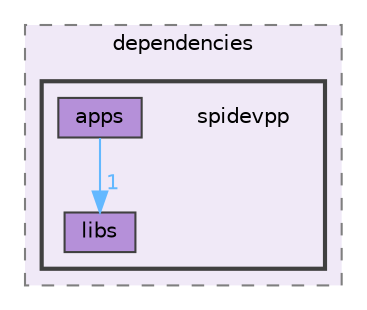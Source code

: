 digraph "src/dependencies/spidevpp"
{
 // LATEX_PDF_SIZE
  bgcolor="transparent";
  edge [fontname=Helvetica,fontsize=10,labelfontname=Helvetica,labelfontsize=10];
  node [fontname=Helvetica,fontsize=10,shape=box,height=0.2,width=0.4];
  compound=true
  subgraph clusterdir_2676e00fd6700c28f8e3892c4c165cb2 {
    graph [ bgcolor="#f0e9f7", pencolor="grey50", label="dependencies", fontname=Helvetica,fontsize=10 style="filled,dashed", URL="dir_2676e00fd6700c28f8e3892c4c165cb2.html",tooltip=""]
  subgraph clusterdir_e451559dbced65c7b1cf71f0ff58086b {
    graph [ bgcolor="#f0e9f7", pencolor="grey25", label="", fontname=Helvetica,fontsize=10 style="filled,bold", URL="dir_e451559dbced65c7b1cf71f0ff58086b.html",tooltip=""]
    dir_e451559dbced65c7b1cf71f0ff58086b [shape=plaintext, label="spidevpp"];
  dir_1d9436301166ba06e970b1b5ea20a1af [label="apps", fillcolor="#b590d9", color="grey25", style="filled", URL="dir_1d9436301166ba06e970b1b5ea20a1af.html",tooltip=""];
  dir_0d8d94cdeec3d074a9579998e577f841 [label="libs", fillcolor="#b590d9", color="grey25", style="filled", URL="dir_0d8d94cdeec3d074a9579998e577f841.html",tooltip=""];
  }
  }
  dir_1d9436301166ba06e970b1b5ea20a1af->dir_0d8d94cdeec3d074a9579998e577f841 [headlabel="1", labeldistance=1.5 headhref="dir_000000_000013.html" color="steelblue1" fontcolor="steelblue1"];
}
